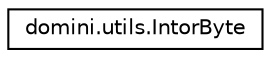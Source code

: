 digraph "Graphical Class Hierarchy"
{
  edge [fontname="Helvetica",fontsize="10",labelfontname="Helvetica",labelfontsize="10"];
  node [fontname="Helvetica",fontsize="10",shape=record];
  rankdir="LR";
  Node0 [label="domini.utils.IntorByte",height=0.2,width=0.4,color="black", fillcolor="white", style="filled",URL="$classdomini_1_1utils_1_1IntorByte.html",tooltip="Classe auxiliar per l&#39;algorisme LZSS. "];
}
